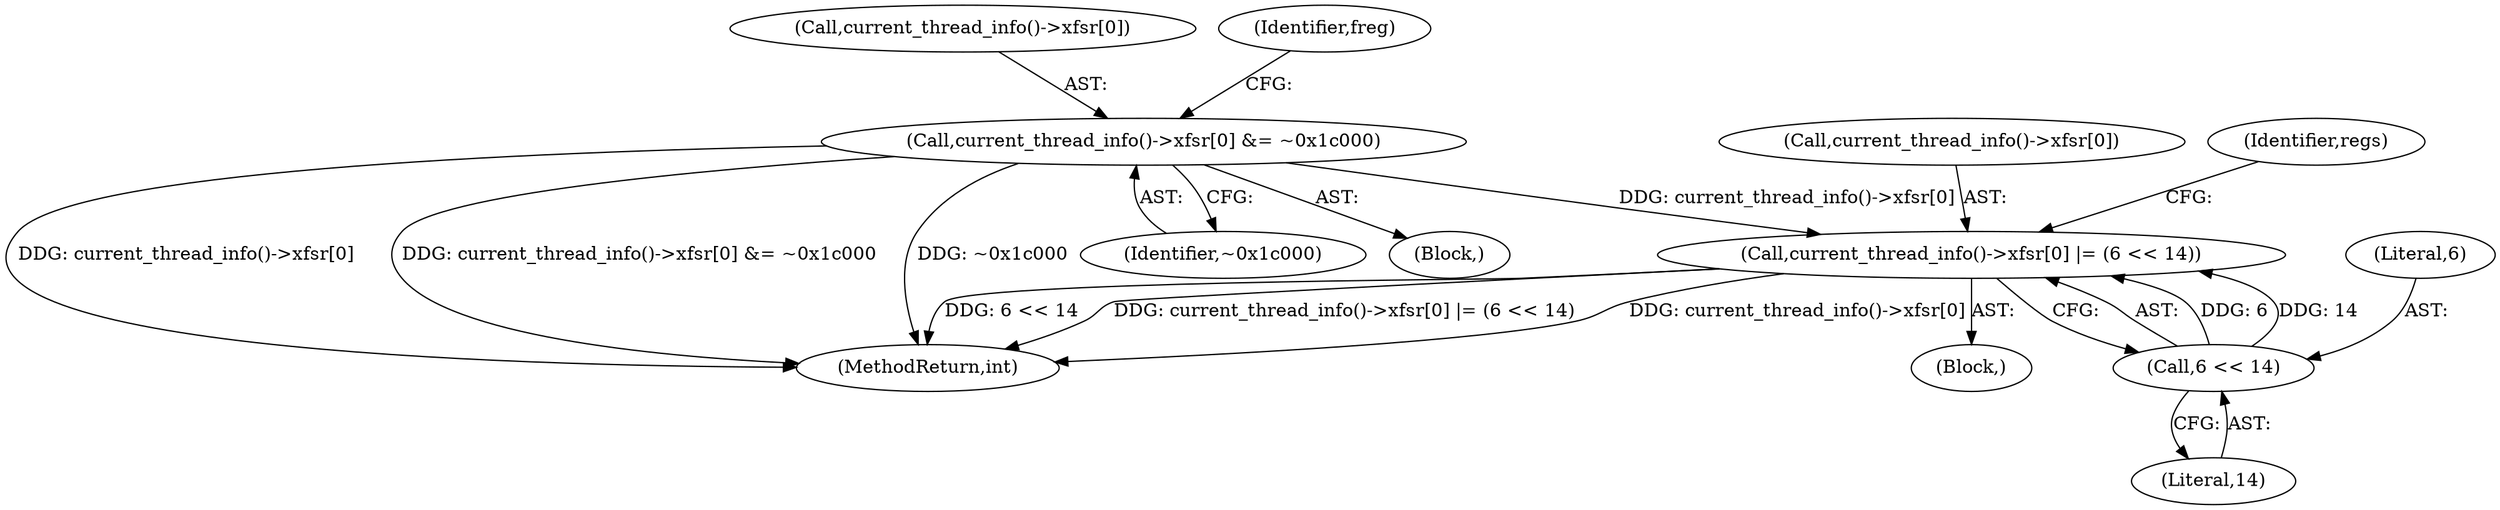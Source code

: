 digraph "0_linux_a8b0ca17b80e92faab46ee7179ba9e99ccb61233_36@API" {
"1000168" [label="(Call,current_thread_info()->xfsr[0] |= (6 << 14))"];
"1000156" [label="(Call,current_thread_info()->xfsr[0] &= ~0x1c000)"];
"1000174" [label="(Call,6 << 14)"];
"1000167" [label="(Block,)"];
"1000176" [label="(Literal,14)"];
"1000157" [label="(Call,current_thread_info()->xfsr[0])"];
"1000169" [label="(Call,current_thread_info()->xfsr[0])"];
"1000174" [label="(Call,6 << 14)"];
"1000109" [label="(Block,)"];
"1000156" [label="(Call,current_thread_info()->xfsr[0] &= ~0x1c000)"];
"1000165" [label="(Identifier,freg)"];
"1000178" [label="(Identifier,regs)"];
"1000168" [label="(Call,current_thread_info()->xfsr[0] |= (6 << 14))"];
"1000604" [label="(MethodReturn,int)"];
"1000175" [label="(Literal,6)"];
"1000162" [label="(Identifier,~0x1c000)"];
"1000168" -> "1000167"  [label="AST: "];
"1000168" -> "1000174"  [label="CFG: "];
"1000169" -> "1000168"  [label="AST: "];
"1000174" -> "1000168"  [label="AST: "];
"1000178" -> "1000168"  [label="CFG: "];
"1000168" -> "1000604"  [label="DDG: current_thread_info()->xfsr[0] |= (6 << 14)"];
"1000168" -> "1000604"  [label="DDG: current_thread_info()->xfsr[0]"];
"1000168" -> "1000604"  [label="DDG: 6 << 14"];
"1000156" -> "1000168"  [label="DDG: current_thread_info()->xfsr[0]"];
"1000174" -> "1000168"  [label="DDG: 6"];
"1000174" -> "1000168"  [label="DDG: 14"];
"1000156" -> "1000109"  [label="AST: "];
"1000156" -> "1000162"  [label="CFG: "];
"1000157" -> "1000156"  [label="AST: "];
"1000162" -> "1000156"  [label="AST: "];
"1000165" -> "1000156"  [label="CFG: "];
"1000156" -> "1000604"  [label="DDG: current_thread_info()->xfsr[0]"];
"1000156" -> "1000604"  [label="DDG: current_thread_info()->xfsr[0] &= ~0x1c000"];
"1000156" -> "1000604"  [label="DDG: ~0x1c000"];
"1000174" -> "1000176"  [label="CFG: "];
"1000175" -> "1000174"  [label="AST: "];
"1000176" -> "1000174"  [label="AST: "];
}
